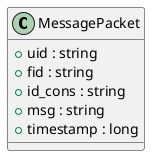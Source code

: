 @startuml
class MessagePacket {
    + uid : string
    + fid : string
    + id_cons : string
    + msg : string
    + timestamp : long
}
@enduml
